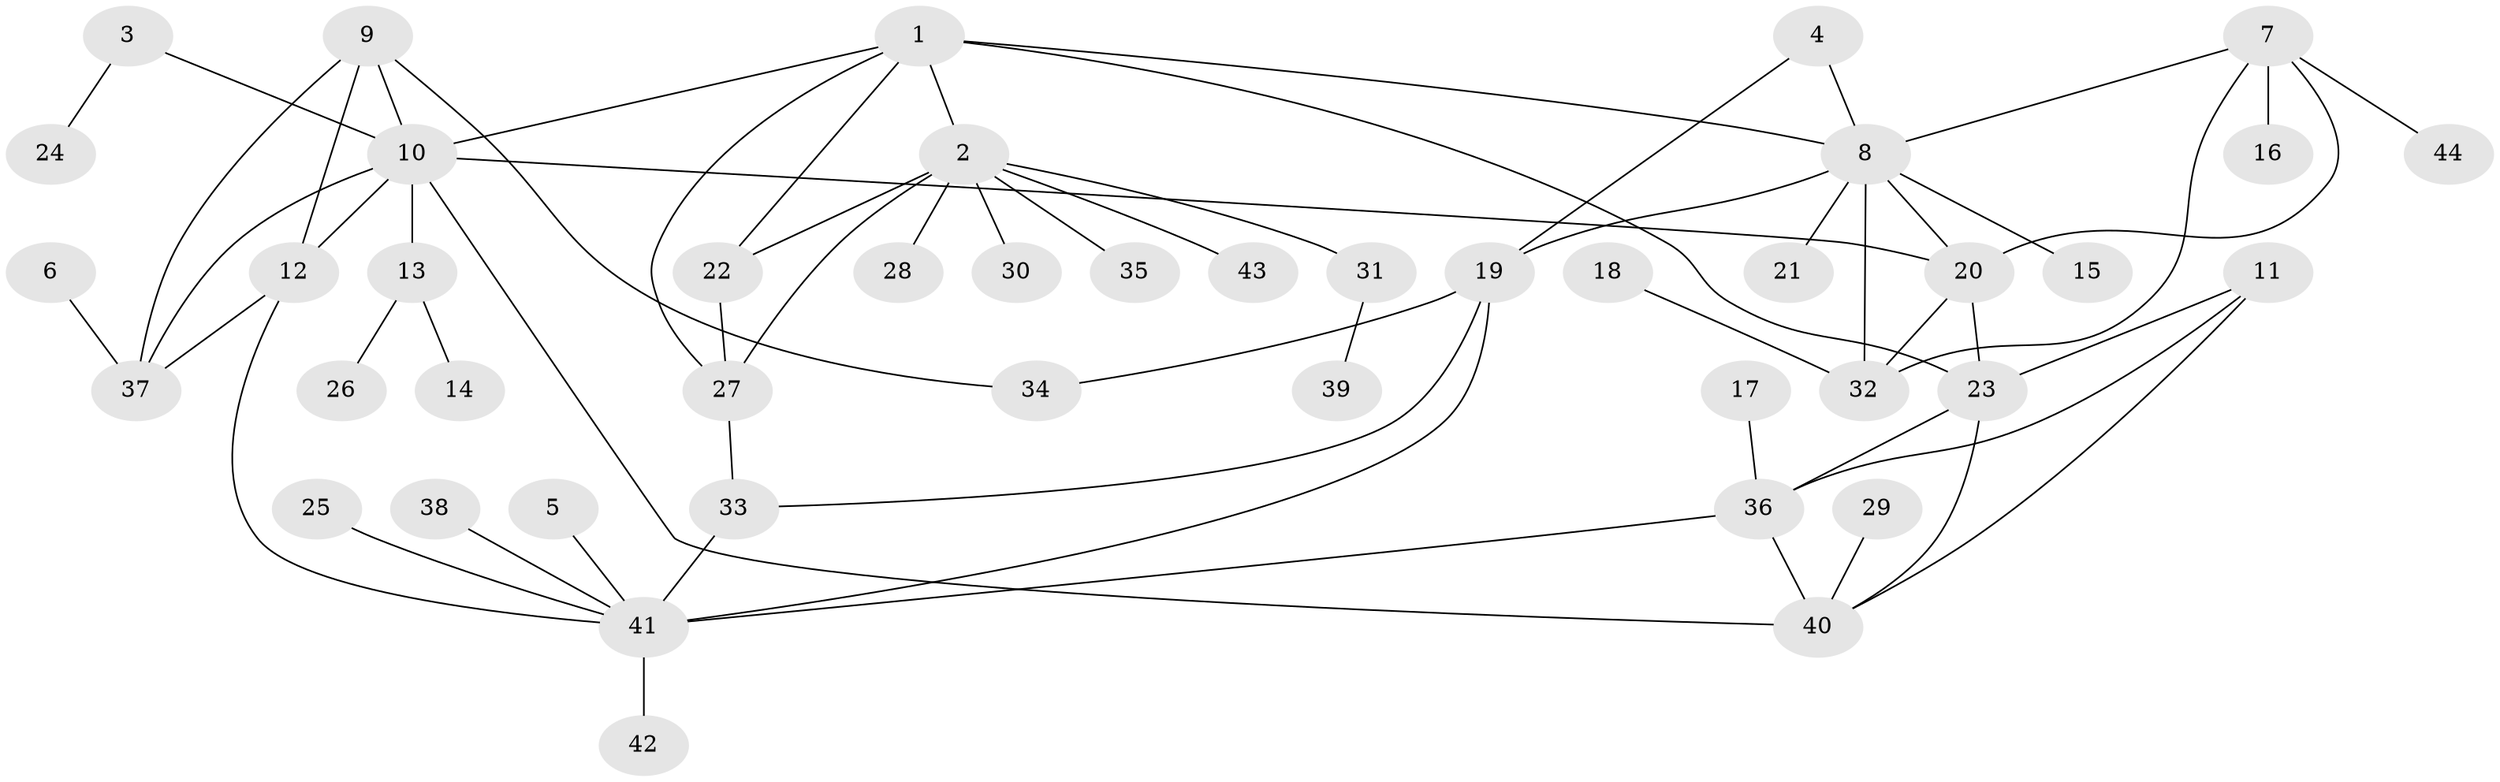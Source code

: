 // original degree distribution, {5: 0.034482758620689655, 4: 0.034482758620689655, 7: 0.034482758620689655, 11: 0.011494252873563218, 6: 0.09195402298850575, 9: 0.022988505747126436, 8: 0.011494252873563218, 10: 0.011494252873563218, 2: 0.11494252873563218, 1: 0.6206896551724138, 3: 0.011494252873563218}
// Generated by graph-tools (version 1.1) at 2025/02/03/09/25 03:02:43]
// undirected, 44 vertices, 64 edges
graph export_dot {
graph [start="1"]
  node [color=gray90,style=filled];
  1;
  2;
  3;
  4;
  5;
  6;
  7;
  8;
  9;
  10;
  11;
  12;
  13;
  14;
  15;
  16;
  17;
  18;
  19;
  20;
  21;
  22;
  23;
  24;
  25;
  26;
  27;
  28;
  29;
  30;
  31;
  32;
  33;
  34;
  35;
  36;
  37;
  38;
  39;
  40;
  41;
  42;
  43;
  44;
  1 -- 2 [weight=1.0];
  1 -- 8 [weight=1.0];
  1 -- 10 [weight=1.0];
  1 -- 22 [weight=1.0];
  1 -- 23 [weight=1.0];
  1 -- 27 [weight=1.0];
  2 -- 22 [weight=1.0];
  2 -- 27 [weight=1.0];
  2 -- 28 [weight=1.0];
  2 -- 30 [weight=1.0];
  2 -- 31 [weight=1.0];
  2 -- 35 [weight=1.0];
  2 -- 43 [weight=1.0];
  3 -- 10 [weight=1.0];
  3 -- 24 [weight=1.0];
  4 -- 8 [weight=1.0];
  4 -- 19 [weight=1.0];
  5 -- 41 [weight=1.0];
  6 -- 37 [weight=1.0];
  7 -- 8 [weight=1.0];
  7 -- 16 [weight=1.0];
  7 -- 20 [weight=1.0];
  7 -- 32 [weight=1.0];
  7 -- 44 [weight=1.0];
  8 -- 15 [weight=1.0];
  8 -- 19 [weight=1.0];
  8 -- 20 [weight=1.0];
  8 -- 21 [weight=1.0];
  8 -- 32 [weight=1.0];
  9 -- 10 [weight=1.0];
  9 -- 12 [weight=1.0];
  9 -- 34 [weight=1.0];
  9 -- 37 [weight=1.0];
  10 -- 12 [weight=1.0];
  10 -- 13 [weight=1.0];
  10 -- 20 [weight=1.0];
  10 -- 37 [weight=1.0];
  10 -- 40 [weight=2.0];
  11 -- 23 [weight=1.0];
  11 -- 36 [weight=1.0];
  11 -- 40 [weight=1.0];
  12 -- 37 [weight=1.0];
  12 -- 41 [weight=1.0];
  13 -- 14 [weight=1.0];
  13 -- 26 [weight=1.0];
  17 -- 36 [weight=1.0];
  18 -- 32 [weight=1.0];
  19 -- 33 [weight=2.0];
  19 -- 34 [weight=1.0];
  19 -- 41 [weight=1.0];
  20 -- 23 [weight=1.0];
  20 -- 32 [weight=1.0];
  22 -- 27 [weight=1.0];
  23 -- 36 [weight=1.0];
  23 -- 40 [weight=1.0];
  25 -- 41 [weight=1.0];
  27 -- 33 [weight=1.0];
  29 -- 40 [weight=1.0];
  31 -- 39 [weight=1.0];
  33 -- 41 [weight=2.0];
  36 -- 40 [weight=1.0];
  36 -- 41 [weight=1.0];
  38 -- 41 [weight=1.0];
  41 -- 42 [weight=1.0];
}
